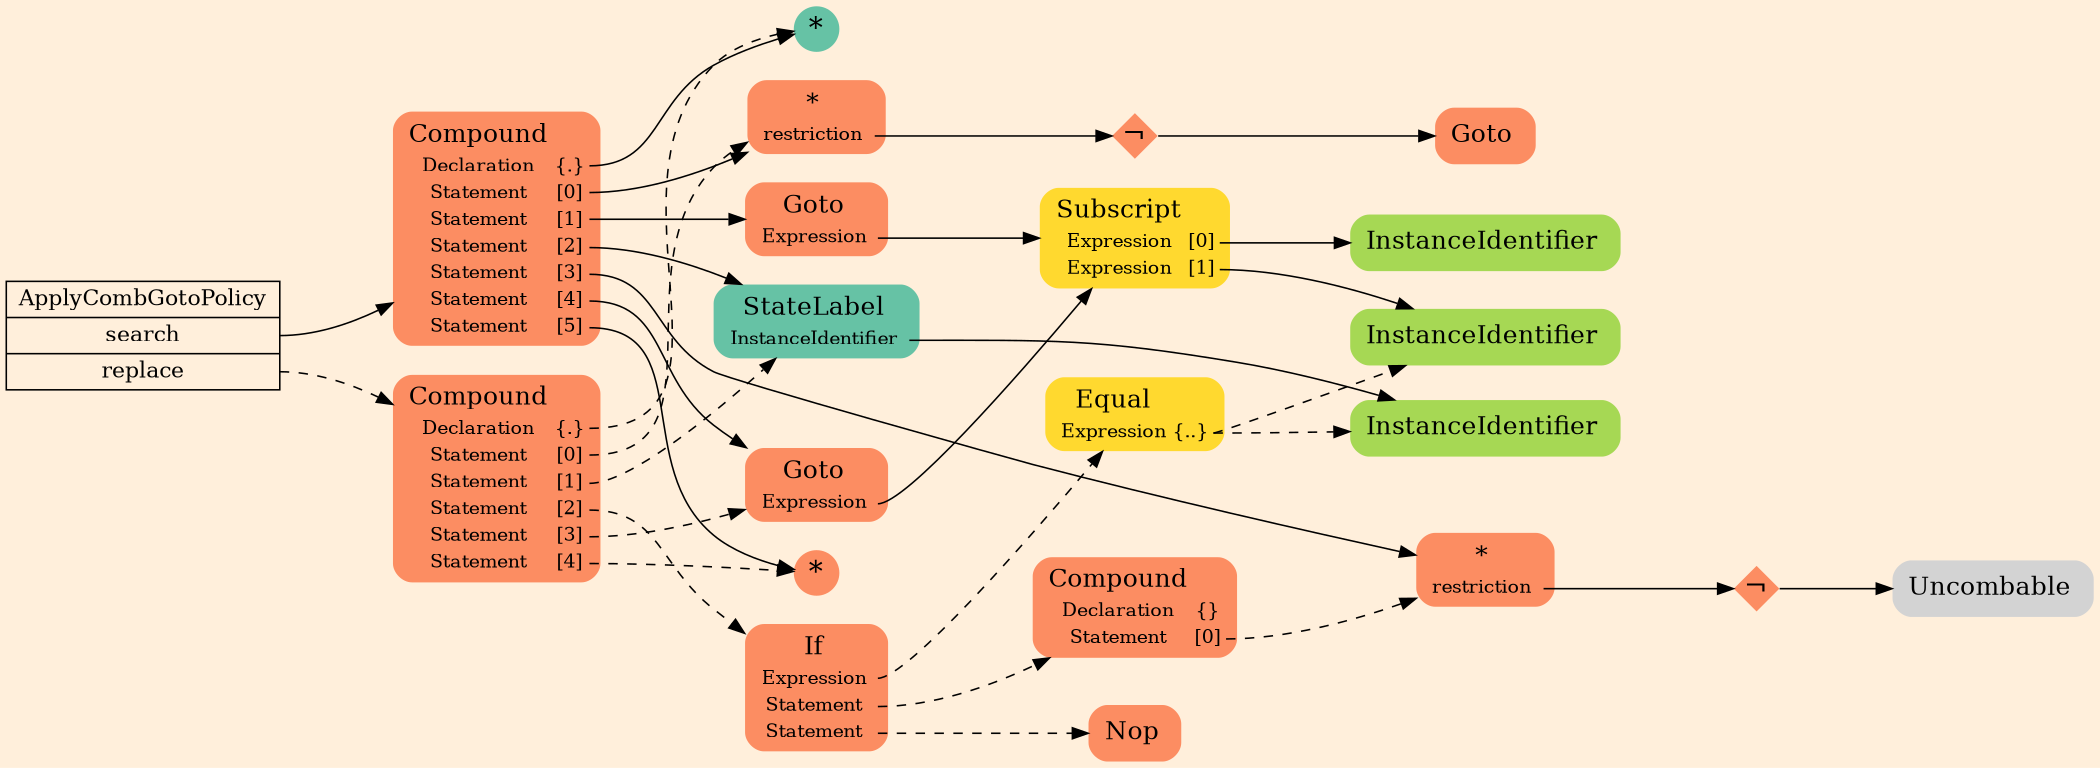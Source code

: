 digraph Inferno {
graph [
    rankdir = "LR"
    ranksep = 1.0
    size = "14,20"
    bgcolor = antiquewhite1
    color = black
    fontcolor = black
];
node [
];
// -------------------- transformation figure --------------------
"CR#P76-0" [
    shape = "record"
    fillcolor = antiquewhite1
    label = "<fixed> ApplyCombGotoPolicy | <port0> search | <port1> replace"
    style = "filled"
    fontsize = "14"
    color = black
    fontcolor = black
];

"#B-2-1379" [
    shape = "plaintext"
    fillcolor = "/set28/2"
    label = <<TABLE BORDER="0" CELLBORDER="0" CELLSPACING="0">
     <TR><TD><FONT POINT-SIZE="16.0">Compound</FONT></TD><TD></TD></TR>
     <TR><TD>Declaration</TD><TD PORT="port0">{.}</TD></TR>
     <TR><TD>Statement</TD><TD PORT="port1">[0]</TD></TR>
     <TR><TD>Statement</TD><TD PORT="port2">[1]</TD></TR>
     <TR><TD>Statement</TD><TD PORT="port3">[2]</TD></TR>
     <TR><TD>Statement</TD><TD PORT="port4">[3]</TD></TR>
     <TR><TD>Statement</TD><TD PORT="port5">[4]</TD></TR>
     <TR><TD>Statement</TD><TD PORT="port6">[5]</TD></TR>
    </TABLE>>
    style = "rounded,filled"
    fontsize = "12"
];

"#B-2-1382" [
    shape = "circle"
    fillcolor = "/set28/1"
    label = <*>
    style = "filled"
    fontsize = "18"
    penwidth = 0.0
    fixedsize = true
    width = 0.4
    height = 0.4
];

"#B-2-1383" [
    shape = "plaintext"
    fillcolor = "/set28/2"
    label = <<TABLE BORDER="0" CELLBORDER="0" CELLSPACING="0">
     <TR><TD><FONT POINT-SIZE="16.0">*</FONT></TD><TD></TD></TR>
     <TR><TD>restriction</TD><TD PORT="port0"></TD></TR>
    </TABLE>>
    style = "rounded,filled"
    fontsize = "12"
];

"#B-2-1394" [
    shape = "diamond"
    fillcolor = "/set28/2"
    label = <¬>
    style = "filled"
    fontsize = "18"
    penwidth = 0.0
    fixedsize = true
    width = 0.4
    height = 0.4
];

"#B-2-1388" [
    shape = "plaintext"
    fillcolor = "/set28/2"
    label = <<TABLE BORDER="0" CELLBORDER="0" CELLSPACING="0">
     <TR><TD><FONT POINT-SIZE="16.0">Goto</FONT></TD><TD></TD></TR>
    </TABLE>>
    style = "rounded,filled"
    fontsize = "12"
];

"#B-2-1386" [
    shape = "plaintext"
    fillcolor = "/set28/2"
    label = <<TABLE BORDER="0" CELLBORDER="0" CELLSPACING="0">
     <TR><TD><FONT POINT-SIZE="16.0">Goto</FONT></TD><TD></TD></TR>
     <TR><TD>Expression</TD><TD PORT="port0"></TD></TR>
    </TABLE>>
    style = "rounded,filled"
    fontsize = "12"
];

"#B-2-1389" [
    shape = "plaintext"
    fillcolor = "/set28/6"
    label = <<TABLE BORDER="0" CELLBORDER="0" CELLSPACING="0">
     <TR><TD><FONT POINT-SIZE="16.0">Subscript</FONT></TD><TD></TD></TR>
     <TR><TD>Expression</TD><TD PORT="port0">[0]</TD></TR>
     <TR><TD>Expression</TD><TD PORT="port1">[1]</TD></TR>
    </TABLE>>
    style = "rounded,filled"
    fontsize = "12"
];

"#B-2-1390" [
    shape = "plaintext"
    fillcolor = "/set28/5"
    label = <<TABLE BORDER="0" CELLBORDER="0" CELLSPACING="0">
     <TR><TD><FONT POINT-SIZE="16.0">InstanceIdentifier</FONT></TD><TD></TD></TR>
    </TABLE>>
    style = "rounded,filled"
    fontsize = "12"
];

"#B-2-1391" [
    shape = "plaintext"
    fillcolor = "/set28/5"
    label = <<TABLE BORDER="0" CELLBORDER="0" CELLSPACING="0">
     <TR><TD><FONT POINT-SIZE="16.0">InstanceIdentifier</FONT></TD><TD></TD></TR>
    </TABLE>>
    style = "rounded,filled"
    fontsize = "12"
];

"#B-2-1393" [
    shape = "plaintext"
    fillcolor = "/set28/1"
    label = <<TABLE BORDER="0" CELLBORDER="0" CELLSPACING="0">
     <TR><TD><FONT POINT-SIZE="16.0">StateLabel</FONT></TD><TD></TD></TR>
     <TR><TD>InstanceIdentifier</TD><TD PORT="port0"></TD></TR>
    </TABLE>>
    style = "rounded,filled"
    fontsize = "12"
];

"#B-2-1392" [
    shape = "plaintext"
    fillcolor = "/set28/5"
    label = <<TABLE BORDER="0" CELLBORDER="0" CELLSPACING="0">
     <TR><TD><FONT POINT-SIZE="16.0">InstanceIdentifier</FONT></TD><TD></TD></TR>
    </TABLE>>
    style = "rounded,filled"
    fontsize = "12"
];

"#B-2-1384" [
    shape = "plaintext"
    fillcolor = "/set28/2"
    label = <<TABLE BORDER="0" CELLBORDER="0" CELLSPACING="0">
     <TR><TD><FONT POINT-SIZE="16.0">*</FONT></TD><TD></TD></TR>
     <TR><TD>restriction</TD><TD PORT="port0"></TD></TR>
    </TABLE>>
    style = "rounded,filled"
    fontsize = "12"
];

"#B-2-1395" [
    shape = "diamond"
    fillcolor = "/set28/2"
    label = <¬>
    style = "filled"
    fontsize = "18"
    penwidth = 0.0
    fixedsize = true
    width = 0.4
    height = 0.4
];

"#B-2-1396" [
    shape = "plaintext"
    label = <<TABLE BORDER="0" CELLBORDER="0" CELLSPACING="0">
     <TR><TD><FONT POINT-SIZE="16.0">Uncombable</FONT></TD><TD></TD></TR>
    </TABLE>>
    style = "rounded,filled"
    fontsize = "12"
];

"#B-2-1387" [
    shape = "plaintext"
    fillcolor = "/set28/2"
    label = <<TABLE BORDER="0" CELLBORDER="0" CELLSPACING="0">
     <TR><TD><FONT POINT-SIZE="16.0">Goto</FONT></TD><TD></TD></TR>
     <TR><TD>Expression</TD><TD PORT="port0"></TD></TR>
    </TABLE>>
    style = "rounded,filled"
    fontsize = "12"
];

"#B-2-1385" [
    shape = "circle"
    fillcolor = "/set28/2"
    label = <*>
    style = "filled"
    fontsize = "18"
    penwidth = 0.0
    fixedsize = true
    width = 0.4
    height = 0.4
];

"#B-2-1380" [
    shape = "plaintext"
    fillcolor = "/set28/2"
    label = <<TABLE BORDER="0" CELLBORDER="0" CELLSPACING="0">
     <TR><TD><FONT POINT-SIZE="16.0">Compound</FONT></TD><TD></TD></TR>
     <TR><TD>Declaration</TD><TD PORT="port0">{.}</TD></TR>
     <TR><TD>Statement</TD><TD PORT="port1">[0]</TD></TR>
     <TR><TD>Statement</TD><TD PORT="port2">[1]</TD></TR>
     <TR><TD>Statement</TD><TD PORT="port3">[2]</TD></TR>
     <TR><TD>Statement</TD><TD PORT="port4">[3]</TD></TR>
     <TR><TD>Statement</TD><TD PORT="port5">[4]</TD></TR>
    </TABLE>>
    style = "rounded,filled"
    fontsize = "12"
];

"#B-2-1397" [
    shape = "plaintext"
    fillcolor = "/set28/2"
    label = <<TABLE BORDER="0" CELLBORDER="0" CELLSPACING="0">
     <TR><TD><FONT POINT-SIZE="16.0">If</FONT></TD><TD></TD></TR>
     <TR><TD>Expression</TD><TD PORT="port0"></TD></TR>
     <TR><TD>Statement</TD><TD PORT="port1"></TD></TR>
     <TR><TD>Statement</TD><TD PORT="port2"></TD></TR>
    </TABLE>>
    style = "rounded,filled"
    fontsize = "12"
];

"#B-2-1398" [
    shape = "plaintext"
    fillcolor = "/set28/6"
    label = <<TABLE BORDER="0" CELLBORDER="0" CELLSPACING="0">
     <TR><TD><FONT POINT-SIZE="16.0">Equal</FONT></TD><TD></TD></TR>
     <TR><TD>Expression</TD><TD PORT="port0">{..}</TD></TR>
    </TABLE>>
    style = "rounded,filled"
    fontsize = "12"
];

"#B-2-1381" [
    shape = "plaintext"
    fillcolor = "/set28/2"
    label = <<TABLE BORDER="0" CELLBORDER="0" CELLSPACING="0">
     <TR><TD><FONT POINT-SIZE="16.0">Compound</FONT></TD><TD></TD></TR>
     <TR><TD>Declaration</TD><TD PORT="port0">{}</TD></TR>
     <TR><TD>Statement</TD><TD PORT="port1">[0]</TD></TR>
    </TABLE>>
    style = "rounded,filled"
    fontsize = "12"
];

"#B-2-1399" [
    shape = "plaintext"
    fillcolor = "/set28/2"
    label = <<TABLE BORDER="0" CELLBORDER="0" CELLSPACING="0">
     <TR><TD><FONT POINT-SIZE="16.0">Nop</FONT></TD><TD></TD></TR>
    </TABLE>>
    style = "rounded,filled"
    fontsize = "12"
];



// -------------------- links --------------------
// links for block CR#P76-0
"CR#P76-0":port0 -> "#B-2-1379" [
    style="solid"
    color = black
    fontcolor = black
];

"CR#P76-0":port1 -> "#B-2-1380" [
    style="dashed"
    color = black
    fontcolor = black
];

// links for block #B-2-1379
"#B-2-1379":port0 -> "#B-2-1382" [
    style="solid"
    color = black
    fontcolor = black
];

"#B-2-1379":port1 -> "#B-2-1383" [
    style="solid"
    color = black
    fontcolor = black
];

"#B-2-1379":port2 -> "#B-2-1386" [
    style="solid"
    color = black
    fontcolor = black
];

"#B-2-1379":port3 -> "#B-2-1393" [
    style="solid"
    color = black
    fontcolor = black
];

"#B-2-1379":port4 -> "#B-2-1384" [
    style="solid"
    color = black
    fontcolor = black
];

"#B-2-1379":port5 -> "#B-2-1387" [
    style="solid"
    color = black
    fontcolor = black
];

"#B-2-1379":port6 -> "#B-2-1385" [
    style="solid"
    color = black
    fontcolor = black
];

// links for block #B-2-1382
// links for block #B-2-1383
"#B-2-1383":port0 -> "#B-2-1394" [
    style="solid"
    color = black
    fontcolor = black
];

// links for block #B-2-1394
"#B-2-1394" -> "#B-2-1388" [
    style="solid"
    color = black
    fontcolor = black
];

// links for block #B-2-1388
// links for block #B-2-1386
"#B-2-1386":port0 -> "#B-2-1389" [
    style="solid"
    color = black
    fontcolor = black
];

// links for block #B-2-1389
"#B-2-1389":port0 -> "#B-2-1390" [
    style="solid"
    color = black
    fontcolor = black
];

"#B-2-1389":port1 -> "#B-2-1391" [
    style="solid"
    color = black
    fontcolor = black
];

// links for block #B-2-1390
// links for block #B-2-1391
// links for block #B-2-1393
"#B-2-1393":port0 -> "#B-2-1392" [
    style="solid"
    color = black
    fontcolor = black
];

// links for block #B-2-1392
// links for block #B-2-1384
"#B-2-1384":port0 -> "#B-2-1395" [
    style="solid"
    color = black
    fontcolor = black
];

// links for block #B-2-1395
"#B-2-1395" -> "#B-2-1396" [
    style="solid"
    color = black
    fontcolor = black
];

// links for block #B-2-1396
// links for block #B-2-1387
"#B-2-1387":port0 -> "#B-2-1389" [
    style="solid"
    color = black
    fontcolor = black
];

// links for block #B-2-1385
// links for block #B-2-1380
"#B-2-1380":port0 -> "#B-2-1382" [
    style="dashed"
    color = black
    fontcolor = black
];

"#B-2-1380":port1 -> "#B-2-1383" [
    style="dashed"
    color = black
    fontcolor = black
];

"#B-2-1380":port2 -> "#B-2-1393" [
    style="dashed"
    color = black
    fontcolor = black
];

"#B-2-1380":port3 -> "#B-2-1397" [
    style="dashed"
    color = black
    fontcolor = black
];

"#B-2-1380":port4 -> "#B-2-1387" [
    style="dashed"
    color = black
    fontcolor = black
];

"#B-2-1380":port5 -> "#B-2-1385" [
    style="dashed"
    color = black
    fontcolor = black
];

// links for block #B-2-1397
"#B-2-1397":port0 -> "#B-2-1398" [
    style="dashed"
    color = black
    fontcolor = black
];

"#B-2-1397":port1 -> "#B-2-1381" [
    style="dashed"
    color = black
    fontcolor = black
];

"#B-2-1397":port2 -> "#B-2-1399" [
    style="dashed"
    color = black
    fontcolor = black
];

// links for block #B-2-1398
"#B-2-1398":port0 -> "#B-2-1391" [
    style="dashed"
    color = black
    fontcolor = black
];

"#B-2-1398":port0 -> "#B-2-1392" [
    style="dashed"
    color = black
    fontcolor = black
];

// links for block #B-2-1381
"#B-2-1381":port1 -> "#B-2-1384" [
    style="dashed"
    color = black
    fontcolor = black
];

// links for block #B-2-1399
}
